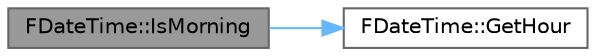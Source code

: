 digraph "FDateTime::IsMorning"
{
 // INTERACTIVE_SVG=YES
 // LATEX_PDF_SIZE
  bgcolor="transparent";
  edge [fontname=Helvetica,fontsize=10,labelfontname=Helvetica,labelfontsize=10];
  node [fontname=Helvetica,fontsize=10,shape=box,height=0.2,width=0.4];
  rankdir="LR";
  Node1 [id="Node000001",label="FDateTime::IsMorning",height=0.2,width=0.4,color="gray40", fillcolor="grey60", style="filled", fontcolor="black",tooltip="Gets whether this date's time is in the morning."];
  Node1 -> Node2 [id="edge1_Node000001_Node000002",color="steelblue1",style="solid",tooltip=" "];
  Node2 [id="Node000002",label="FDateTime::GetHour",height=0.2,width=0.4,color="grey40", fillcolor="white", style="filled",URL="$d3/da3/structFDateTime.html#ab0a878b6a3733d14bbfbe522bbe61fdd",tooltip="Gets this date's hour part in 24-hour clock format (0 to 23)."];
}
